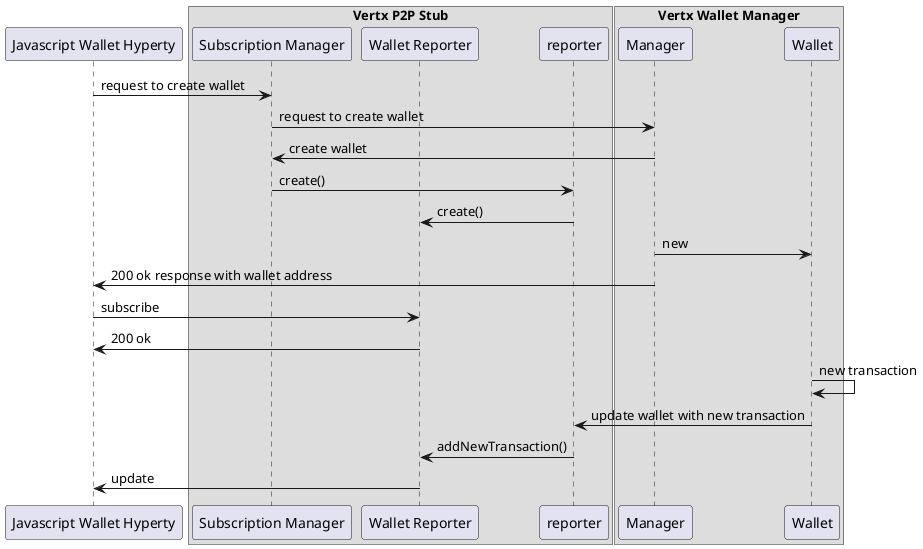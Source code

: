 @startuml

participant "Javascript Wallet Hyperty" as walletO

box "Vertx P2P Stub"
  participant "Subscription Manager" as sm
  participant "Wallet Reporter" as walletR
  participant reporter
end box

box "Vertx Wallet Manager"
  participant "Manager" as man
  participant "Wallet" as wallet
end box


walletO -> sm : request to create wallet

sm -> man : request to create wallet

man -> sm : create wallet

sm -> reporter : create()

reporter -> walletR : create()

man -> wallet : new

man -> walletO : 200 ok response with wallet address

walletO -> walletR: subscribe


walletO <- walletR: 200 ok

wallet -> wallet : new transaction

wallet -> reporter : update wallet with new transaction

reporter -> walletR : addNewTransaction()

walletR -> walletO : update 

@enduml
